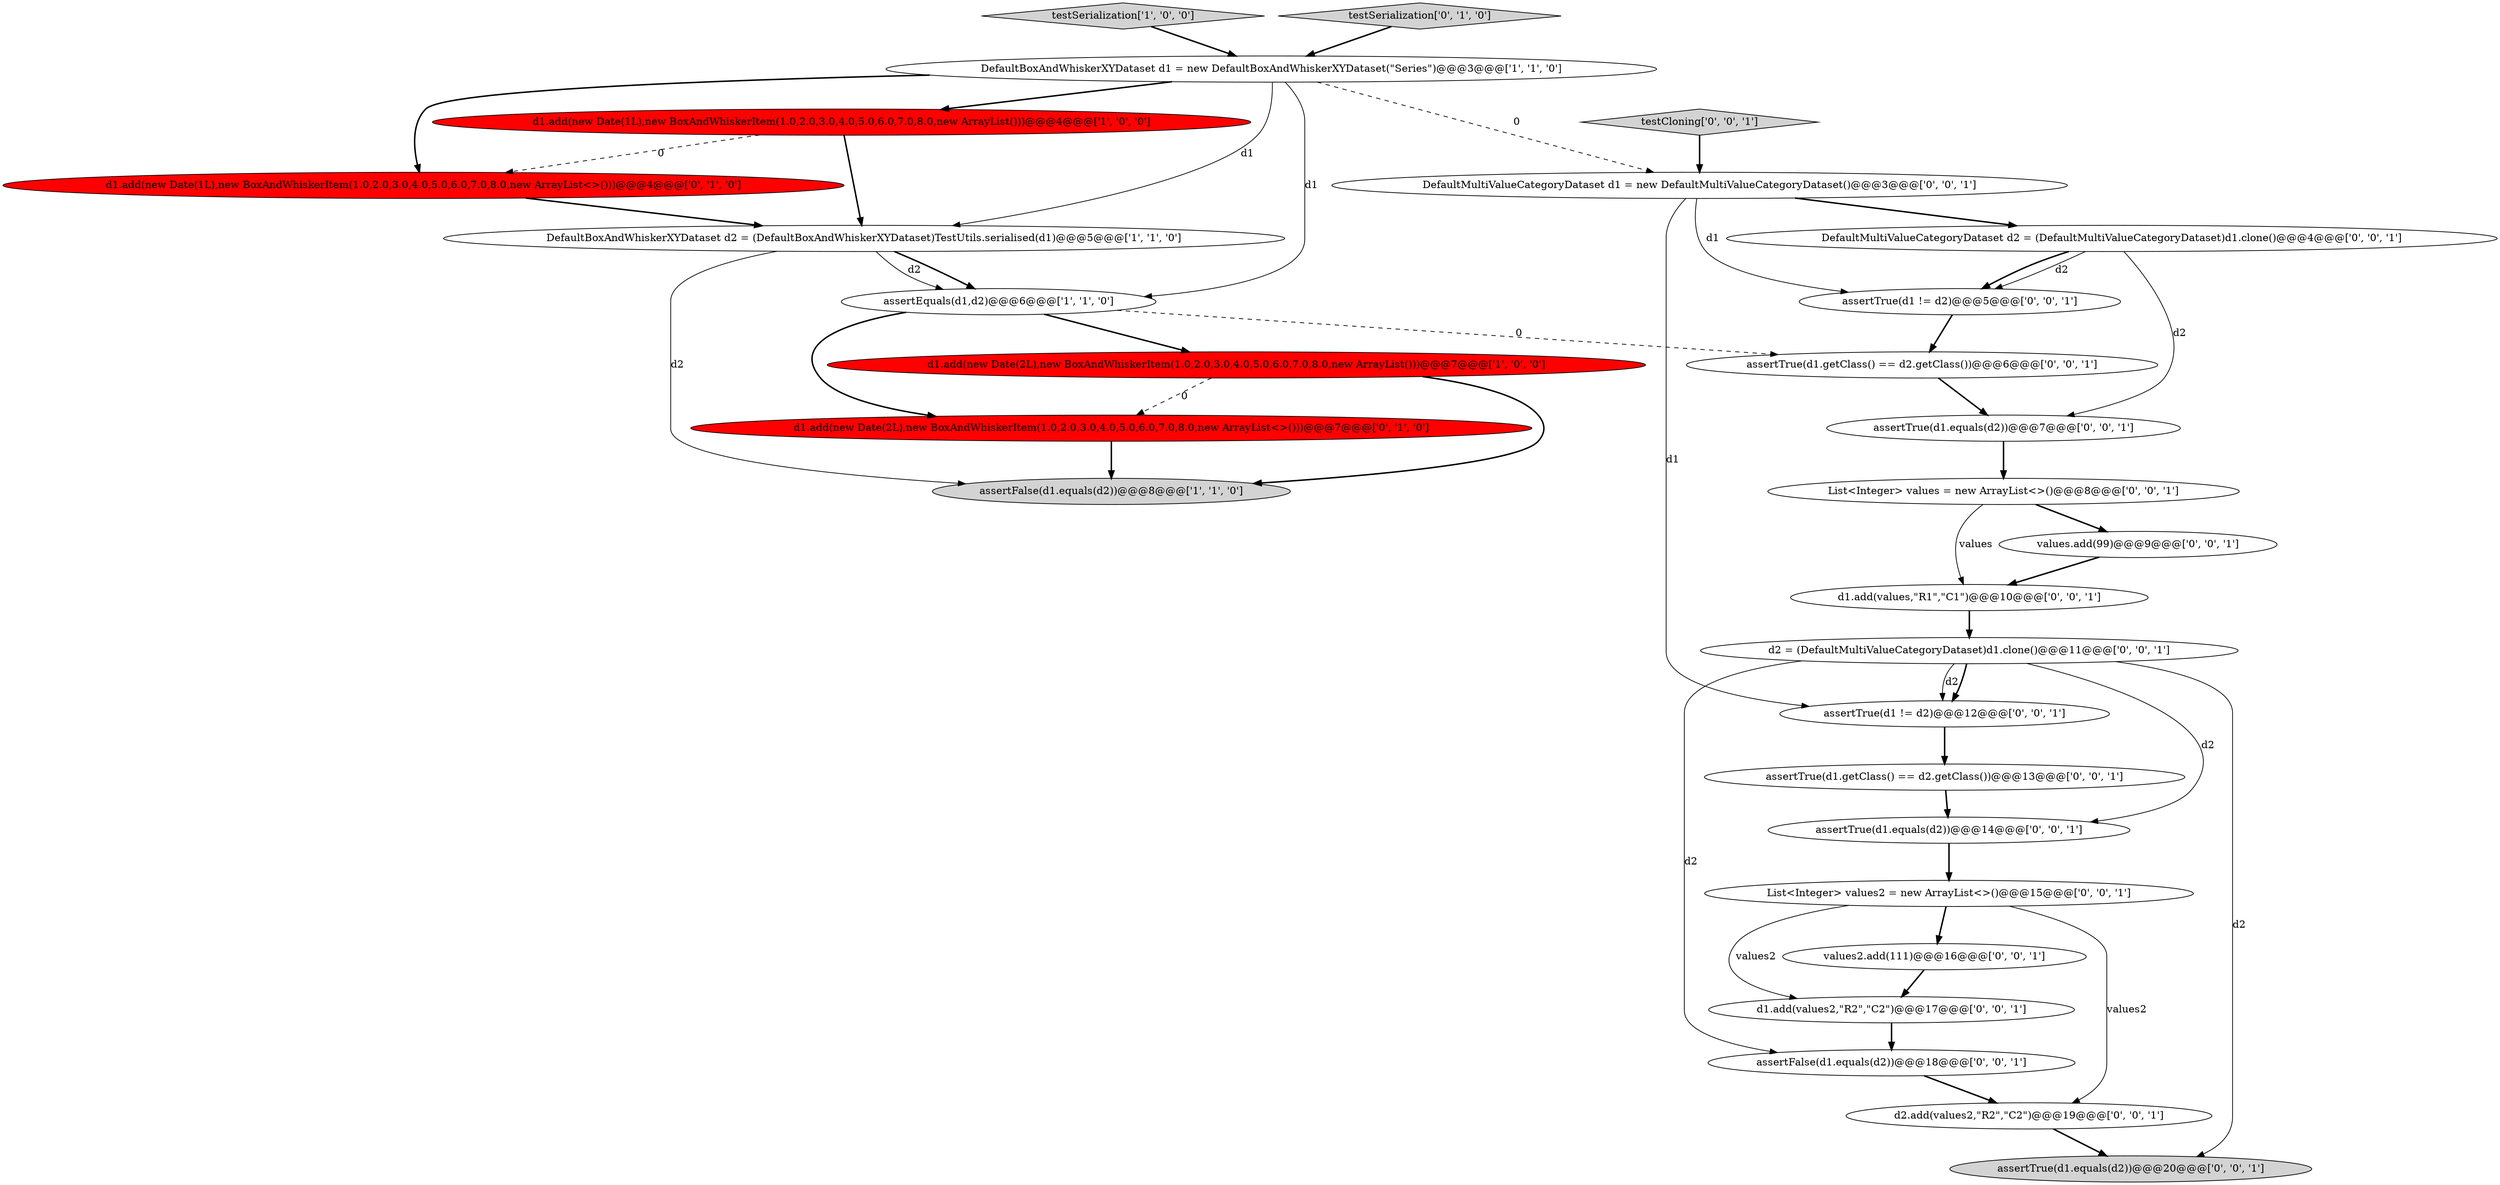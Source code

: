 digraph {
9 [style = filled, label = "d1.add(new Date(2L),new BoxAndWhiskerItem(1.0,2.0,3.0,4.0,5.0,6.0,7.0,8.0,new ArrayList<>()))@@@7@@@['0', '1', '0']", fillcolor = red, shape = ellipse image = "AAA1AAABBB2BBB"];
0 [style = filled, label = "assertEquals(d1,d2)@@@6@@@['1', '1', '0']", fillcolor = white, shape = ellipse image = "AAA0AAABBB1BBB"];
2 [style = filled, label = "testSerialization['1', '0', '0']", fillcolor = lightgray, shape = diamond image = "AAA0AAABBB1BBB"];
26 [style = filled, label = "values2.add(111)@@@16@@@['0', '0', '1']", fillcolor = white, shape = ellipse image = "AAA0AAABBB3BBB"];
4 [style = filled, label = "DefaultBoxAndWhiskerXYDataset d2 = (DefaultBoxAndWhiskerXYDataset)TestUtils.serialised(d1)@@@5@@@['1', '1', '0']", fillcolor = white, shape = ellipse image = "AAA0AAABBB1BBB"];
15 [style = filled, label = "assertTrue(d1.getClass() == d2.getClass())@@@6@@@['0', '0', '1']", fillcolor = white, shape = ellipse image = "AAA0AAABBB3BBB"];
22 [style = filled, label = "List<Integer> values = new ArrayList<>()@@@8@@@['0', '0', '1']", fillcolor = white, shape = ellipse image = "AAA0AAABBB3BBB"];
24 [style = filled, label = "testCloning['0', '0', '1']", fillcolor = lightgray, shape = diamond image = "AAA0AAABBB3BBB"];
16 [style = filled, label = "DefaultMultiValueCategoryDataset d2 = (DefaultMultiValueCategoryDataset)d1.clone()@@@4@@@['0', '0', '1']", fillcolor = white, shape = ellipse image = "AAA0AAABBB3BBB"];
14 [style = filled, label = "DefaultMultiValueCategoryDataset d1 = new DefaultMultiValueCategoryDataset()@@@3@@@['0', '0', '1']", fillcolor = white, shape = ellipse image = "AAA0AAABBB3BBB"];
7 [style = filled, label = "d1.add(new Date(1L),new BoxAndWhiskerItem(1.0,2.0,3.0,4.0,5.0,6.0,7.0,8.0,new ArrayList<>()))@@@4@@@['0', '1', '0']", fillcolor = red, shape = ellipse image = "AAA1AAABBB2BBB"];
19 [style = filled, label = "assertTrue(d1.equals(d2))@@@7@@@['0', '0', '1']", fillcolor = white, shape = ellipse image = "AAA0AAABBB3BBB"];
5 [style = filled, label = "assertFalse(d1.equals(d2))@@@8@@@['1', '1', '0']", fillcolor = lightgray, shape = ellipse image = "AAA0AAABBB1BBB"];
1 [style = filled, label = "d1.add(new Date(2L),new BoxAndWhiskerItem(1.0,2.0,3.0,4.0,5.0,6.0,7.0,8.0,new ArrayList()))@@@7@@@['1', '0', '0']", fillcolor = red, shape = ellipse image = "AAA1AAABBB1BBB"];
20 [style = filled, label = "values.add(99)@@@9@@@['0', '0', '1']", fillcolor = white, shape = ellipse image = "AAA0AAABBB3BBB"];
28 [style = filled, label = "assertTrue(d1 != d2)@@@12@@@['0', '0', '1']", fillcolor = white, shape = ellipse image = "AAA0AAABBB3BBB"];
11 [style = filled, label = "d1.add(values,\"R1\",\"C1\")@@@10@@@['0', '0', '1']", fillcolor = white, shape = ellipse image = "AAA0AAABBB3BBB"];
12 [style = filled, label = "assertTrue(d1.equals(d2))@@@14@@@['0', '0', '1']", fillcolor = white, shape = ellipse image = "AAA0AAABBB3BBB"];
3 [style = filled, label = "DefaultBoxAndWhiskerXYDataset d1 = new DefaultBoxAndWhiskerXYDataset(\"Series\")@@@3@@@['1', '1', '0']", fillcolor = white, shape = ellipse image = "AAA0AAABBB1BBB"];
21 [style = filled, label = "d2 = (DefaultMultiValueCategoryDataset)d1.clone()@@@11@@@['0', '0', '1']", fillcolor = white, shape = ellipse image = "AAA0AAABBB3BBB"];
13 [style = filled, label = "d2.add(values2,\"R2\",\"C2\")@@@19@@@['0', '0', '1']", fillcolor = white, shape = ellipse image = "AAA0AAABBB3BBB"];
6 [style = filled, label = "d1.add(new Date(1L),new BoxAndWhiskerItem(1.0,2.0,3.0,4.0,5.0,6.0,7.0,8.0,new ArrayList()))@@@4@@@['1', '0', '0']", fillcolor = red, shape = ellipse image = "AAA1AAABBB1BBB"];
17 [style = filled, label = "assertTrue(d1.getClass() == d2.getClass())@@@13@@@['0', '0', '1']", fillcolor = white, shape = ellipse image = "AAA0AAABBB3BBB"];
10 [style = filled, label = "d1.add(values2,\"R2\",\"C2\")@@@17@@@['0', '0', '1']", fillcolor = white, shape = ellipse image = "AAA0AAABBB3BBB"];
23 [style = filled, label = "assertTrue(d1 != d2)@@@5@@@['0', '0', '1']", fillcolor = white, shape = ellipse image = "AAA0AAABBB3BBB"];
18 [style = filled, label = "List<Integer> values2 = new ArrayList<>()@@@15@@@['0', '0', '1']", fillcolor = white, shape = ellipse image = "AAA0AAABBB3BBB"];
27 [style = filled, label = "assertFalse(d1.equals(d2))@@@18@@@['0', '0', '1']", fillcolor = white, shape = ellipse image = "AAA0AAABBB3BBB"];
8 [style = filled, label = "testSerialization['0', '1', '0']", fillcolor = lightgray, shape = diamond image = "AAA0AAABBB2BBB"];
25 [style = filled, label = "assertTrue(d1.equals(d2))@@@20@@@['0', '0', '1']", fillcolor = lightgray, shape = ellipse image = "AAA0AAABBB3BBB"];
1->5 [style = bold, label=""];
14->16 [style = bold, label=""];
27->13 [style = bold, label=""];
13->25 [style = bold, label=""];
16->19 [style = solid, label="d2"];
18->13 [style = solid, label="values2"];
0->9 [style = bold, label=""];
21->25 [style = solid, label="d2"];
18->10 [style = solid, label="values2"];
14->23 [style = solid, label="d1"];
26->10 [style = bold, label=""];
10->27 [style = bold, label=""];
6->7 [style = dashed, label="0"];
2->3 [style = bold, label=""];
11->21 [style = bold, label=""];
21->28 [style = solid, label="d2"];
8->3 [style = bold, label=""];
18->26 [style = bold, label=""];
23->15 [style = bold, label=""];
14->28 [style = solid, label="d1"];
0->15 [style = dashed, label="0"];
3->6 [style = bold, label=""];
1->9 [style = dashed, label="0"];
4->5 [style = solid, label="d2"];
7->4 [style = bold, label=""];
16->23 [style = bold, label=""];
21->27 [style = solid, label="d2"];
15->19 [style = bold, label=""];
21->28 [style = bold, label=""];
4->0 [style = bold, label=""];
24->14 [style = bold, label=""];
3->4 [style = solid, label="d1"];
4->0 [style = solid, label="d2"];
6->4 [style = bold, label=""];
22->11 [style = solid, label="values"];
17->12 [style = bold, label=""];
22->20 [style = bold, label=""];
3->7 [style = bold, label=""];
0->1 [style = bold, label=""];
12->18 [style = bold, label=""];
9->5 [style = bold, label=""];
28->17 [style = bold, label=""];
3->0 [style = solid, label="d1"];
3->14 [style = dashed, label="0"];
19->22 [style = bold, label=""];
20->11 [style = bold, label=""];
16->23 [style = solid, label="d2"];
21->12 [style = solid, label="d2"];
}
